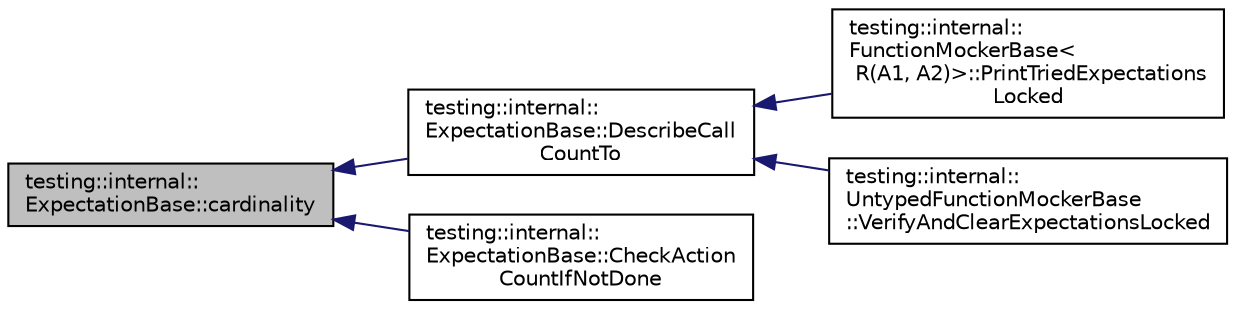 digraph "testing::internal::ExpectationBase::cardinality"
{
  edge [fontname="Helvetica",fontsize="10",labelfontname="Helvetica",labelfontsize="10"];
  node [fontname="Helvetica",fontsize="10",shape=record];
  rankdir="LR";
  Node17 [label="testing::internal::\lExpectationBase::cardinality",height=0.2,width=0.4,color="black", fillcolor="grey75", style="filled", fontcolor="black"];
  Node17 -> Node18 [dir="back",color="midnightblue",fontsize="10",style="solid",fontname="Helvetica"];
  Node18 [label="testing::internal::\lExpectationBase::DescribeCall\lCountTo",height=0.2,width=0.4,color="black", fillcolor="white", style="filled",URL="$d6/de4/classtesting_1_1internal_1_1_expectation_base.html#a2beebed3ade29077bcf294b449bb8b9d"];
  Node18 -> Node19 [dir="back",color="midnightblue",fontsize="10",style="solid",fontname="Helvetica"];
  Node19 [label="testing::internal::\lFunctionMockerBase\<\l R(A1, A2)\>::PrintTriedExpectations\lLocked",height=0.2,width=0.4,color="black", fillcolor="white", style="filled",URL="$da/de9/classtesting_1_1internal_1_1_function_mocker_base.html#ad0183c6e8ec34498eb52f4249ec2fe9d"];
  Node18 -> Node20 [dir="back",color="midnightblue",fontsize="10",style="solid",fontname="Helvetica"];
  Node20 [label="testing::internal::\lUntypedFunctionMockerBase\l::VerifyAndClearExpectationsLocked",height=0.2,width=0.4,color="black", fillcolor="white", style="filled",URL="$d3/d5f/classtesting_1_1internal_1_1_untyped_function_mocker_base.html#a3f1d62a1662a3daa2895b3af963be269"];
  Node17 -> Node21 [dir="back",color="midnightblue",fontsize="10",style="solid",fontname="Helvetica"];
  Node21 [label="testing::internal::\lExpectationBase::CheckAction\lCountIfNotDone",height=0.2,width=0.4,color="black", fillcolor="white", style="filled",URL="$d6/de4/classtesting_1_1internal_1_1_expectation_base.html#aaeb143b6f8676e9a6fb9b17678344f03"];
}
